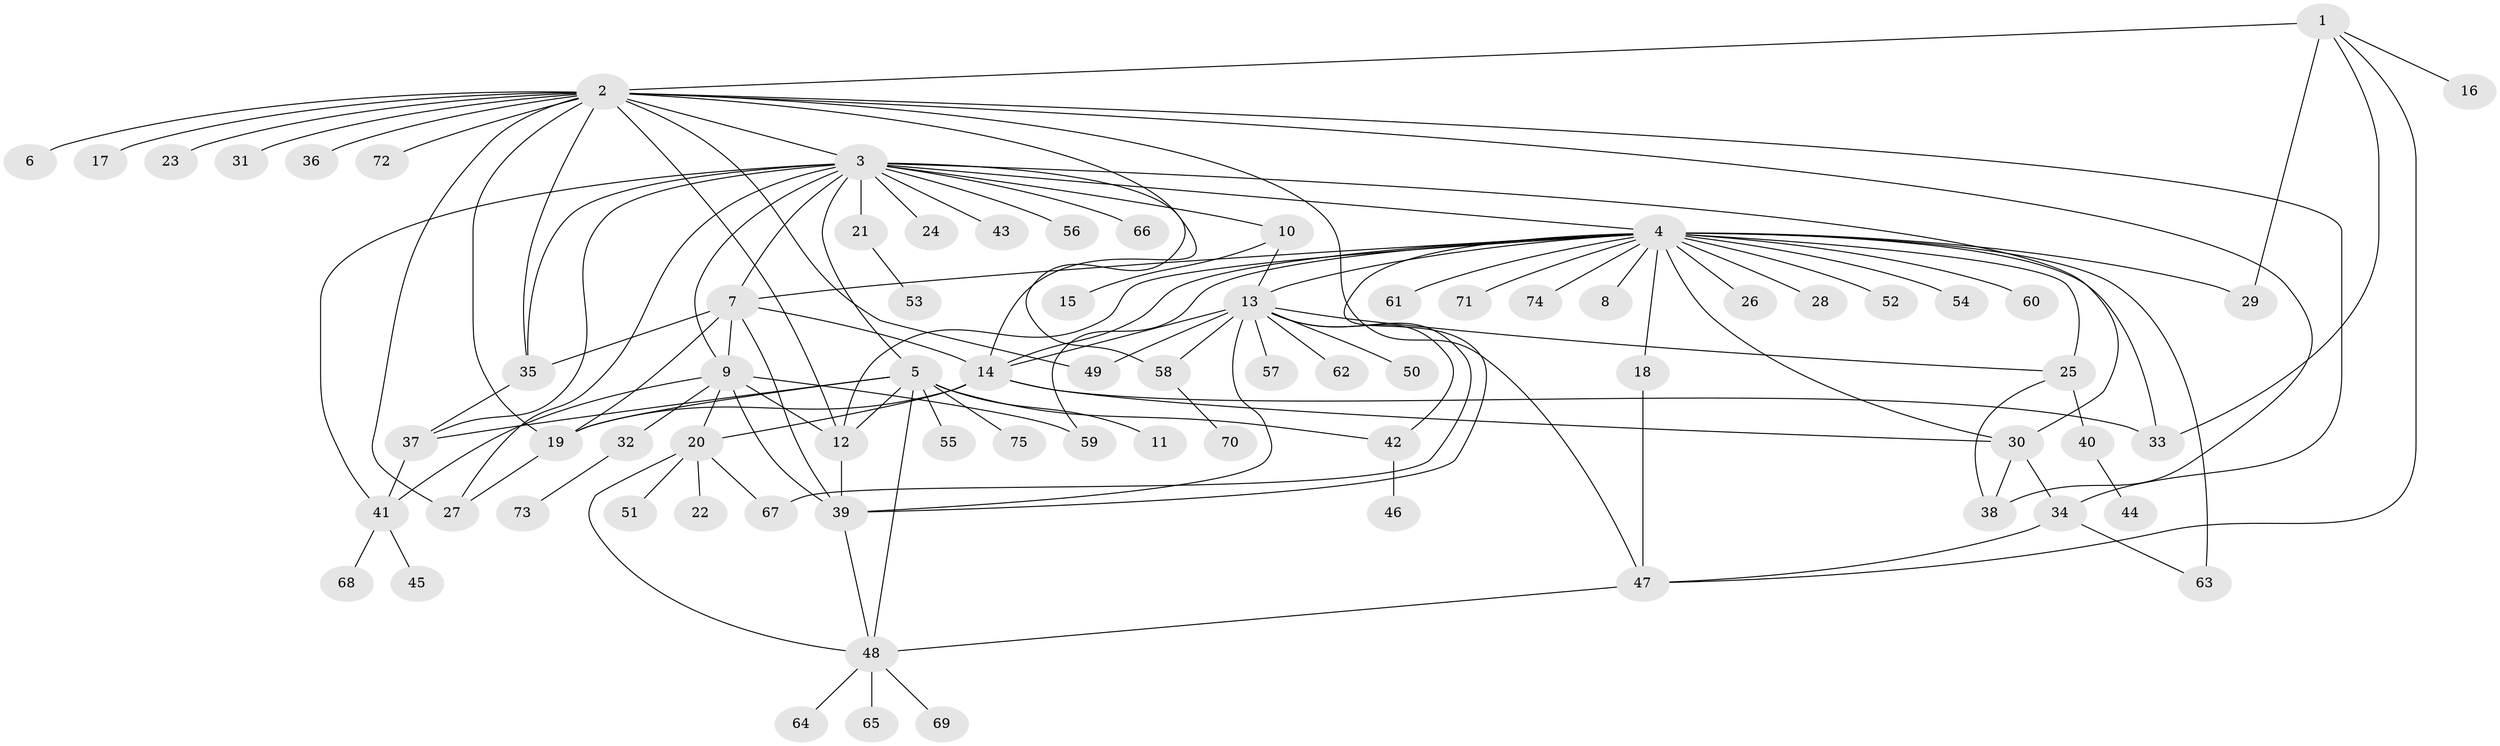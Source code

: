 // original degree distribution, {2: 0.19811320754716982, 21: 0.009433962264150943, 19: 0.009433962264150943, 26: 0.009433962264150943, 9: 0.02830188679245283, 1: 0.44339622641509435, 14: 0.009433962264150943, 5: 0.03773584905660377, 4: 0.0660377358490566, 7: 0.02830188679245283, 13: 0.009433962264150943, 6: 0.018867924528301886, 3: 0.1320754716981132}
// Generated by graph-tools (version 1.1) at 2025/50/03/04/25 22:50:05]
// undirected, 75 vertices, 120 edges
graph export_dot {
  node [color=gray90,style=filled];
  1;
  2;
  3;
  4;
  5;
  6;
  7;
  8;
  9;
  10;
  11;
  12;
  13;
  14;
  15;
  16;
  17;
  18;
  19;
  20;
  21;
  22;
  23;
  24;
  25;
  26;
  27;
  28;
  29;
  30;
  31;
  32;
  33;
  34;
  35;
  36;
  37;
  38;
  39;
  40;
  41;
  42;
  43;
  44;
  45;
  46;
  47;
  48;
  49;
  50;
  51;
  52;
  53;
  54;
  55;
  56;
  57;
  58;
  59;
  60;
  61;
  62;
  63;
  64;
  65;
  66;
  67;
  68;
  69;
  70;
  71;
  72;
  73;
  74;
  75;
  1 -- 2 [weight=2.0];
  1 -- 16 [weight=1.0];
  1 -- 29 [weight=1.0];
  1 -- 33 [weight=1.0];
  1 -- 47 [weight=1.0];
  2 -- 3 [weight=1.0];
  2 -- 6 [weight=1.0];
  2 -- 12 [weight=1.0];
  2 -- 14 [weight=1.0];
  2 -- 17 [weight=1.0];
  2 -- 19 [weight=1.0];
  2 -- 23 [weight=1.0];
  2 -- 27 [weight=1.0];
  2 -- 31 [weight=1.0];
  2 -- 34 [weight=1.0];
  2 -- 35 [weight=1.0];
  2 -- 36 [weight=1.0];
  2 -- 38 [weight=1.0];
  2 -- 47 [weight=1.0];
  2 -- 49 [weight=1.0];
  2 -- 72 [weight=1.0];
  3 -- 4 [weight=1.0];
  3 -- 5 [weight=1.0];
  3 -- 7 [weight=1.0];
  3 -- 9 [weight=1.0];
  3 -- 10 [weight=1.0];
  3 -- 21 [weight=1.0];
  3 -- 24 [weight=1.0];
  3 -- 27 [weight=1.0];
  3 -- 30 [weight=1.0];
  3 -- 35 [weight=1.0];
  3 -- 37 [weight=1.0];
  3 -- 41 [weight=1.0];
  3 -- 43 [weight=1.0];
  3 -- 56 [weight=1.0];
  3 -- 58 [weight=1.0];
  3 -- 66 [weight=1.0];
  4 -- 7 [weight=1.0];
  4 -- 8 [weight=1.0];
  4 -- 12 [weight=1.0];
  4 -- 13 [weight=2.0];
  4 -- 14 [weight=1.0];
  4 -- 18 [weight=1.0];
  4 -- 25 [weight=2.0];
  4 -- 26 [weight=1.0];
  4 -- 28 [weight=1.0];
  4 -- 29 [weight=2.0];
  4 -- 30 [weight=1.0];
  4 -- 33 [weight=1.0];
  4 -- 39 [weight=1.0];
  4 -- 52 [weight=1.0];
  4 -- 54 [weight=1.0];
  4 -- 59 [weight=1.0];
  4 -- 60 [weight=1.0];
  4 -- 61 [weight=1.0];
  4 -- 63 [weight=1.0];
  4 -- 71 [weight=1.0];
  4 -- 74 [weight=1.0];
  5 -- 11 [weight=1.0];
  5 -- 12 [weight=1.0];
  5 -- 19 [weight=1.0];
  5 -- 37 [weight=1.0];
  5 -- 42 [weight=1.0];
  5 -- 48 [weight=1.0];
  5 -- 55 [weight=1.0];
  5 -- 75 [weight=1.0];
  7 -- 9 [weight=1.0];
  7 -- 14 [weight=3.0];
  7 -- 19 [weight=1.0];
  7 -- 35 [weight=1.0];
  7 -- 39 [weight=6.0];
  9 -- 12 [weight=1.0];
  9 -- 20 [weight=1.0];
  9 -- 32 [weight=1.0];
  9 -- 39 [weight=1.0];
  9 -- 41 [weight=1.0];
  9 -- 59 [weight=1.0];
  10 -- 13 [weight=1.0];
  10 -- 15 [weight=1.0];
  12 -- 39 [weight=1.0];
  13 -- 14 [weight=1.0];
  13 -- 25 [weight=1.0];
  13 -- 39 [weight=1.0];
  13 -- 42 [weight=1.0];
  13 -- 49 [weight=1.0];
  13 -- 50 [weight=1.0];
  13 -- 57 [weight=1.0];
  13 -- 58 [weight=1.0];
  13 -- 62 [weight=1.0];
  13 -- 67 [weight=1.0];
  14 -- 19 [weight=1.0];
  14 -- 20 [weight=1.0];
  14 -- 30 [weight=1.0];
  14 -- 33 [weight=1.0];
  18 -- 47 [weight=1.0];
  19 -- 27 [weight=1.0];
  20 -- 22 [weight=1.0];
  20 -- 48 [weight=1.0];
  20 -- 51 [weight=1.0];
  20 -- 67 [weight=1.0];
  21 -- 53 [weight=1.0];
  25 -- 38 [weight=1.0];
  25 -- 40 [weight=1.0];
  30 -- 34 [weight=1.0];
  30 -- 38 [weight=1.0];
  32 -- 73 [weight=1.0];
  34 -- 47 [weight=1.0];
  34 -- 63 [weight=1.0];
  35 -- 37 [weight=1.0];
  37 -- 41 [weight=1.0];
  39 -- 48 [weight=1.0];
  40 -- 44 [weight=1.0];
  41 -- 45 [weight=1.0];
  41 -- 68 [weight=1.0];
  42 -- 46 [weight=1.0];
  47 -- 48 [weight=1.0];
  48 -- 64 [weight=1.0];
  48 -- 65 [weight=1.0];
  48 -- 69 [weight=1.0];
  58 -- 70 [weight=1.0];
}
